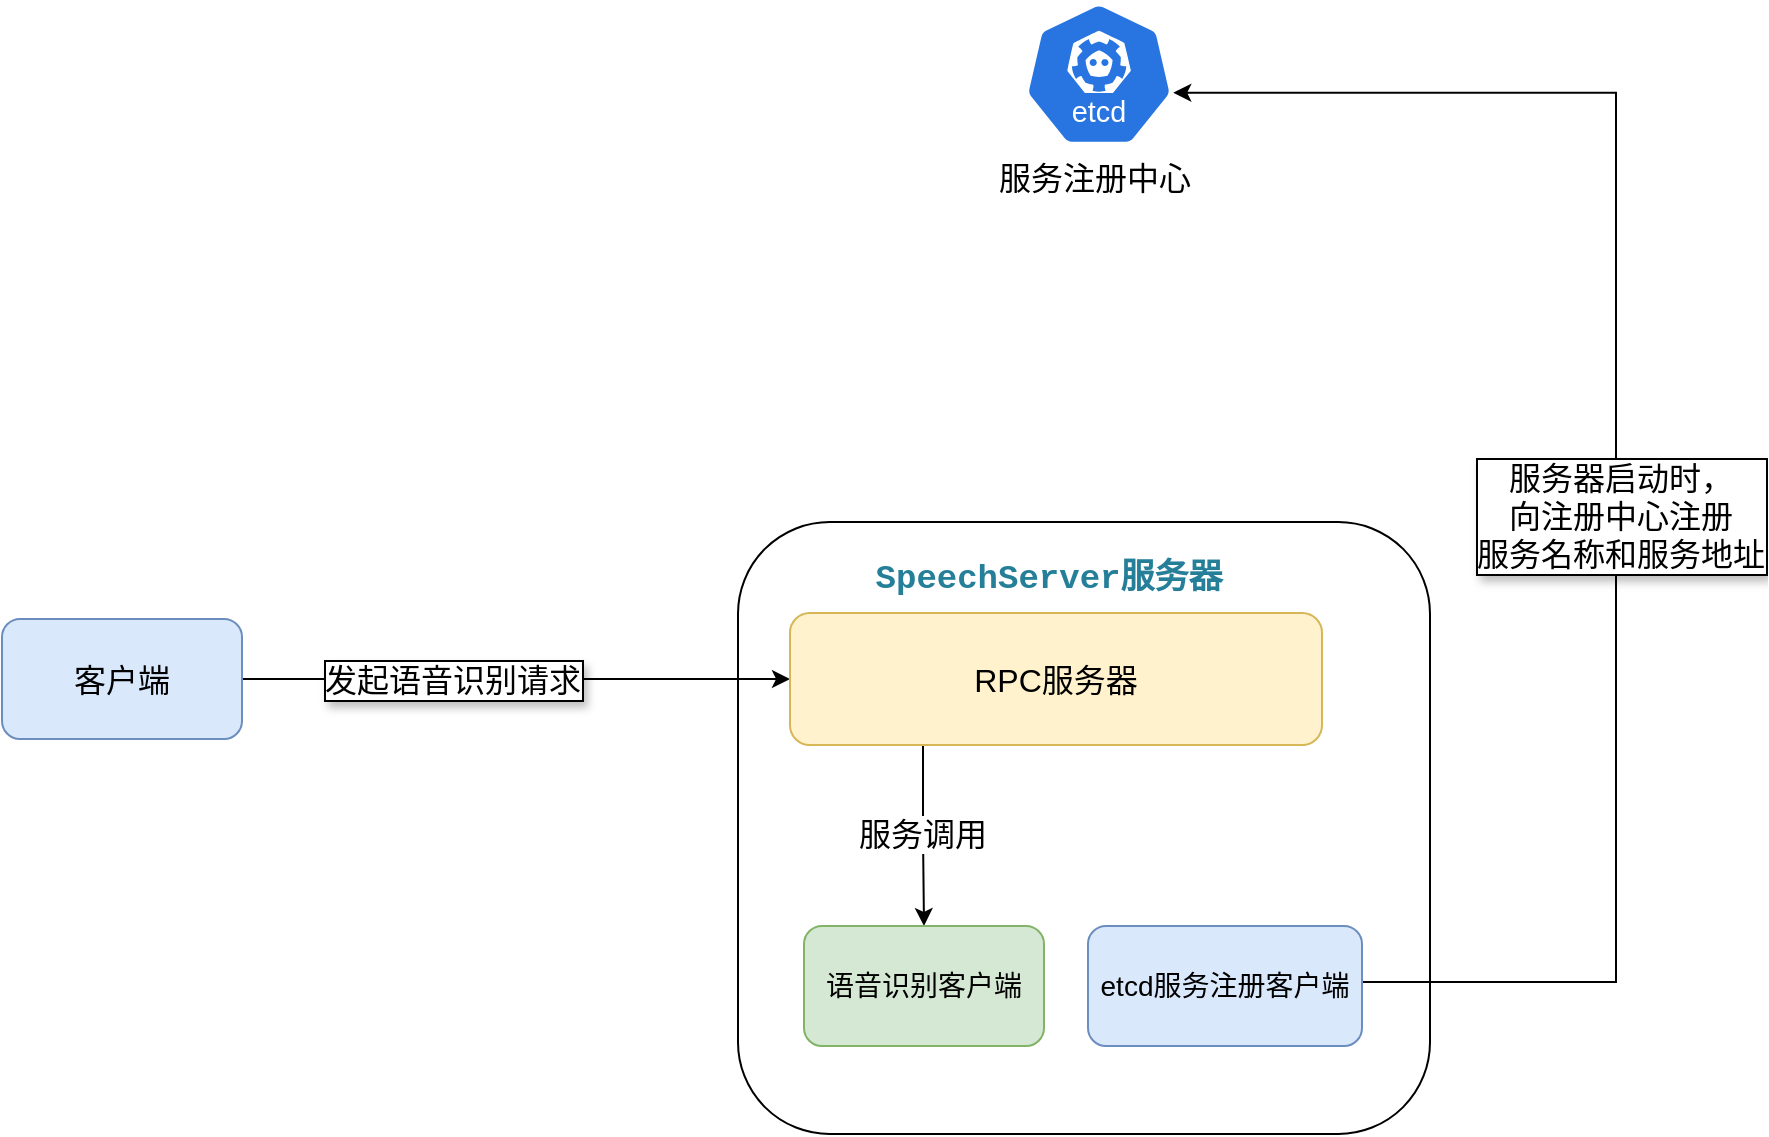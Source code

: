 <mxfile version="24.7.17">
  <diagram name="第 1 页" id="S7V4wpsTGMjibYfqhZl-">
    <mxGraphModel dx="1149" dy="653" grid="0" gridSize="10" guides="1" tooltips="1" connect="1" arrows="1" fold="1" page="1" pageScale="1" pageWidth="1169" pageHeight="827" math="0" shadow="0">
      <root>
        <mxCell id="0" />
        <mxCell id="1" parent="0" />
        <mxCell id="r654JRI5H9GFpRSmJriH-13" value="" style="rounded=1;whiteSpace=wrap;html=1;comic=0;align=center;verticalAlign=middle;fontFamily=Helvetica;fontSize=16;container=0;" vertex="1" parent="1">
          <mxGeometry x="435" y="344" width="346" height="306" as="geometry" />
        </mxCell>
        <mxCell id="r654JRI5H9GFpRSmJriH-24" style="edgeStyle=orthogonalEdgeStyle;rounded=0;orthogonalLoop=1;jettySize=auto;html=1;exitX=1;exitY=0.5;exitDx=0;exitDy=0;entryX=0;entryY=0.5;entryDx=0;entryDy=0;fontFamily=Helvetica;fontSize=16;fontColor=default;" edge="1" parent="1" source="r654JRI5H9GFpRSmJriH-1" target="r654JRI5H9GFpRSmJriH-4">
          <mxGeometry relative="1" as="geometry" />
        </mxCell>
        <mxCell id="r654JRI5H9GFpRSmJriH-25" value="发起语音识别请求" style="edgeLabel;html=1;align=center;verticalAlign=middle;resizable=0;points=[];rounded=1;comic=0;strokeColor=#d6b656;fontFamily=Helvetica;fontSize=16;fontColor=default;fillColor=#fff2cc;labelBorderColor=default;textShadow=1;" vertex="1" connectable="0" parent="r654JRI5H9GFpRSmJriH-24">
          <mxGeometry x="-0.362" y="2" relative="1" as="geometry">
            <mxPoint x="17" y="2" as="offset" />
          </mxGeometry>
        </mxCell>
        <mxCell id="r654JRI5H9GFpRSmJriH-1" value="&lt;font style=&quot;font-size: 16px;&quot;&gt;客户端&lt;/font&gt;" style="rounded=1;whiteSpace=wrap;html=1;fillColor=#dae8fc;strokeColor=#6c8ebf;comic=0;" vertex="1" parent="1">
          <mxGeometry x="67" y="392.5" width="120" height="60" as="geometry" />
        </mxCell>
        <mxCell id="r654JRI5H9GFpRSmJriH-20" style="edgeStyle=orthogonalEdgeStyle;rounded=0;orthogonalLoop=1;jettySize=auto;html=1;exitX=1;exitY=0.5;exitDx=0;exitDy=0;entryX=0.995;entryY=0.63;entryDx=0;entryDy=0;entryPerimeter=0;fontFamily=Helvetica;fontSize=16;fontColor=default;" edge="1" parent="1" source="r654JRI5H9GFpRSmJriH-7" target="r654JRI5H9GFpRSmJriH-16">
          <mxGeometry relative="1" as="geometry">
            <Array as="points">
              <mxPoint x="874" y="574" />
              <mxPoint x="874" y="129" />
            </Array>
          </mxGeometry>
        </mxCell>
        <mxCell id="r654JRI5H9GFpRSmJriH-21" value="服务器启动时，&lt;div&gt;向注册中心注册&lt;/div&gt;&lt;div&gt;服务名称和服务地址&lt;/div&gt;" style="edgeLabel;html=1;align=center;verticalAlign=middle;resizable=0;points=[];rounded=1;comic=0;strokeColor=#d6b656;fontFamily=Helvetica;fontSize=16;fontColor=default;fillColor=#fff2cc;container=0;fixDash=0;perimeter=rectanglePerimeter;labelBorderColor=default;textShadow=1;" vertex="1" connectable="0" parent="r654JRI5H9GFpRSmJriH-20">
          <mxGeometry x="-0.089" y="-2" relative="1" as="geometry">
            <mxPoint as="offset" />
          </mxGeometry>
        </mxCell>
        <mxCell id="r654JRI5H9GFpRSmJriH-23" value="" style="group" vertex="1" connectable="0" parent="1">
          <mxGeometry x="556" y="84" width="114" height="103" as="geometry" />
        </mxCell>
        <mxCell id="r654JRI5H9GFpRSmJriH-16" value="" style="aspect=fixed;sketch=0;html=1;dashed=0;whitespace=wrap;verticalLabelPosition=bottom;verticalAlign=top;fillColor=#2875E2;strokeColor=#ffffff;points=[[0.005,0.63,0],[0.1,0.2,0],[0.9,0.2,0],[0.5,0,0],[0.995,0.63,0],[0.72,0.99,0],[0.5,1,0],[0.28,0.99,0]];shape=mxgraph.kubernetes.icon2;kubernetesLabel=1;prIcon=etcd;rounded=1;comic=0;align=center;fontFamily=Helvetica;fontSize=16;fontColor=default;" vertex="1" parent="r654JRI5H9GFpRSmJriH-23">
          <mxGeometry x="22" width="75" height="72" as="geometry" />
        </mxCell>
        <mxCell id="r654JRI5H9GFpRSmJriH-22" value="服务注册中心" style="text;html=1;align=center;verticalAlign=middle;resizable=0;points=[];autosize=1;strokeColor=none;fillColor=none;fontFamily=Helvetica;fontSize=16;fontColor=default;" vertex="1" parent="r654JRI5H9GFpRSmJriH-23">
          <mxGeometry y="72" width="114" height="31" as="geometry" />
        </mxCell>
        <mxCell id="r654JRI5H9GFpRSmJriH-26" style="edgeStyle=orthogonalEdgeStyle;rounded=0;orthogonalLoop=1;jettySize=auto;html=1;exitX=0.25;exitY=1;exitDx=0;exitDy=0;fontFamily=Helvetica;fontSize=16;fontColor=default;" edge="1" parent="1" source="r654JRI5H9GFpRSmJriH-4" target="r654JRI5H9GFpRSmJriH-5">
          <mxGeometry relative="1" as="geometry" />
        </mxCell>
        <mxCell id="r654JRI5H9GFpRSmJriH-27" value="服务调用" style="edgeLabel;html=1;align=center;verticalAlign=middle;resizable=0;points=[];rounded=1;comic=0;strokeColor=#d6b656;fontFamily=Helvetica;fontSize=16;fontColor=default;fillColor=#fff2cc;" vertex="1" connectable="0" parent="r654JRI5H9GFpRSmJriH-26">
          <mxGeometry x="-0.033" y="-1" relative="1" as="geometry">
            <mxPoint as="offset" />
          </mxGeometry>
        </mxCell>
        <mxCell id="r654JRI5H9GFpRSmJriH-4" value="RPC服务器" style="rounded=1;whiteSpace=wrap;html=1;comic=0;strokeColor=#d6b656;align=center;verticalAlign=middle;fontFamily=Helvetica;fontSize=16;fontColor=default;fillColor=#fff2cc;container=0;" vertex="1" parent="1">
          <mxGeometry x="461" y="389.5" width="266" height="66" as="geometry" />
        </mxCell>
        <mxCell id="r654JRI5H9GFpRSmJriH-5" value="语音识别客户端" style="rounded=1;whiteSpace=wrap;html=1;comic=0;strokeColor=#82b366;align=center;verticalAlign=middle;fontFamily=Helvetica;fontSize=14;fillColor=#d5e8d4;container=0;" vertex="1" parent="1">
          <mxGeometry x="468" y="546" width="120" height="60" as="geometry" />
        </mxCell>
        <mxCell id="r654JRI5H9GFpRSmJriH-7" value="etcd服务注册客户端" style="rounded=1;whiteSpace=wrap;html=1;comic=0;strokeColor=#6c8ebf;align=center;verticalAlign=middle;fontFamily=Helvetica;fontSize=14;fillColor=#dae8fc;container=0;" vertex="1" parent="1">
          <mxGeometry x="610" y="546" width="137" height="60" as="geometry" />
        </mxCell>
        <mxCell id="r654JRI5H9GFpRSmJriH-14" value="&lt;div style=&quot;background-color: rgb(255, 255, 255); font-family: Consolas, &amp;quot;Courier New&amp;quot;, monospace; font-size: 17px; line-height: 23px; white-space-collapse: preserve;&quot;&gt;&lt;span style=&quot;color: #267f99;&quot;&gt;SpeechServer服务器&lt;/span&gt;&lt;/div&gt;" style="text;html=1;align=center;verticalAlign=middle;resizable=0;points=[];autosize=1;strokeColor=none;fillColor=none;fontFamily=Helvetica;fontSize=16;fontColor=default;fontStyle=1;container=0;" vertex="1" parent="1">
          <mxGeometry x="498" y="354.5" width="184" height="35" as="geometry" />
        </mxCell>
      </root>
    </mxGraphModel>
  </diagram>
</mxfile>
